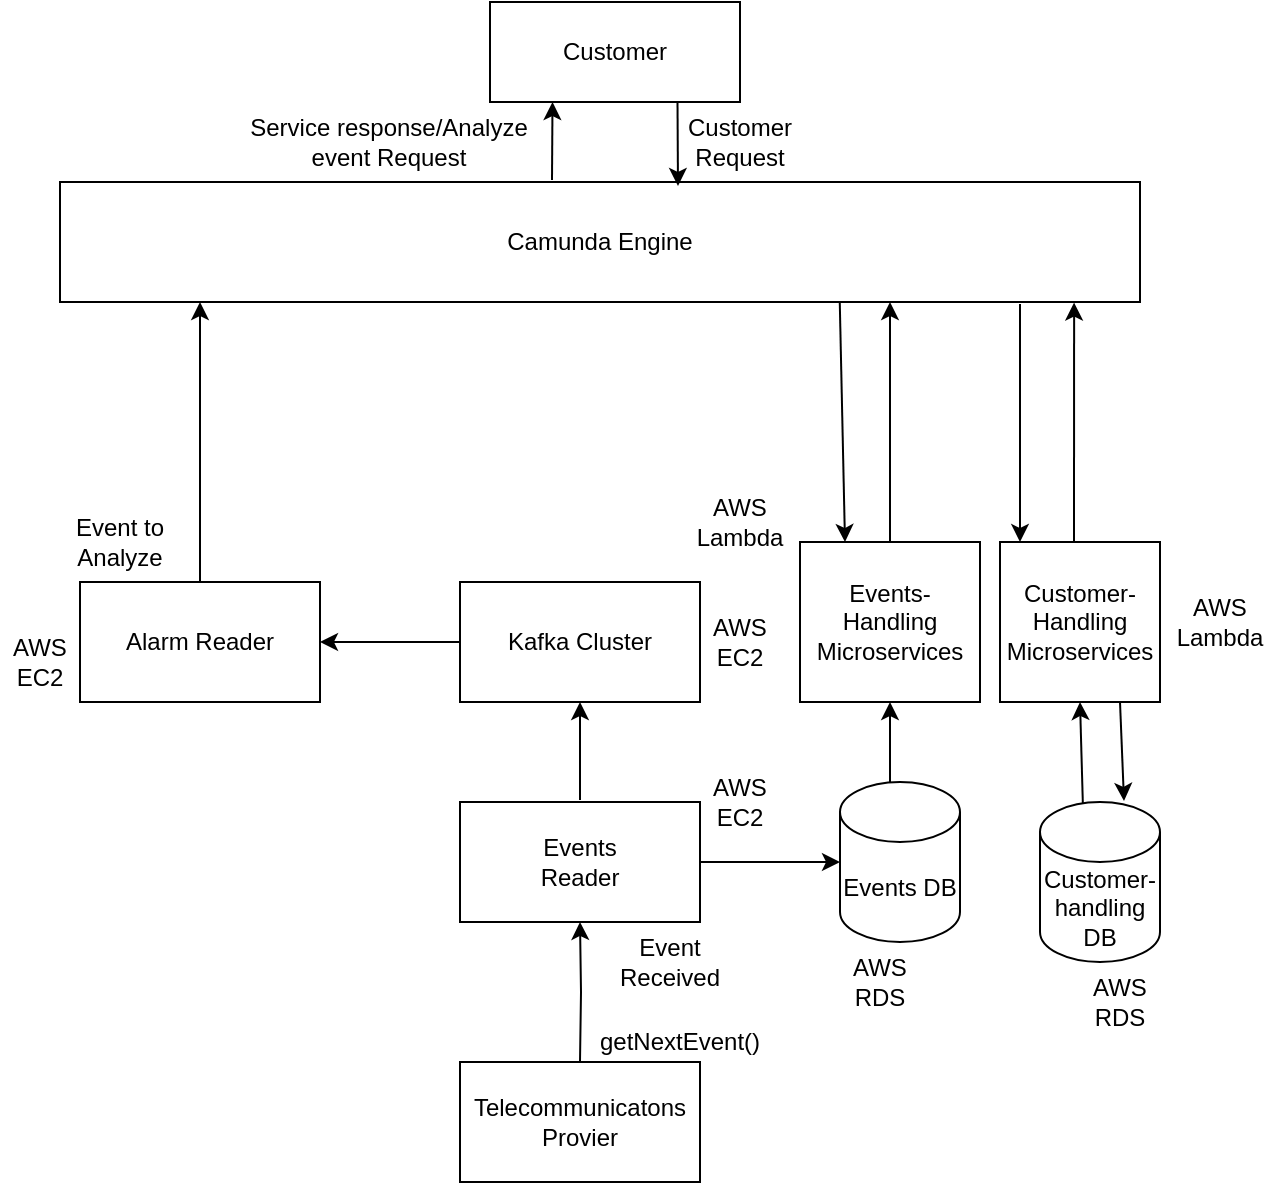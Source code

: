 <mxfile version="14.7.2" type="device"><diagram id="jyJK9i2zoOOL23s_0khu" name="Page-1"><mxGraphModel dx="850" dy="400" grid="1" gridSize="10" guides="1" tooltips="1" connect="1" arrows="1" fold="1" page="1" pageScale="1" pageWidth="850" pageHeight="1100" math="0" shadow="0"><root><mxCell id="0"/><mxCell id="1" parent="0"/><mxCell id="d79dZpPwP49Rvx1lsq14-1" value="" style="rounded=0;whiteSpace=wrap;html=1;" vertex="1" parent="1"><mxGeometry x="410" y="660" width="120" height="60" as="geometry"/></mxCell><mxCell id="d79dZpPwP49Rvx1lsq14-6" style="edgeStyle=orthogonalEdgeStyle;rounded=0;orthogonalLoop=1;jettySize=auto;html=1;entryX=0.5;entryY=1;entryDx=0;entryDy=0;" edge="1" parent="1" target="d79dZpPwP49Rvx1lsq14-5"><mxGeometry relative="1" as="geometry"><mxPoint x="470" y="660" as="sourcePoint"/></mxGeometry></mxCell><mxCell id="d79dZpPwP49Rvx1lsq14-3" value="Telecommunicatons Provier" style="text;html=1;strokeColor=none;fillColor=none;align=center;verticalAlign=middle;whiteSpace=wrap;rounded=0;" vertex="1" parent="1"><mxGeometry x="450" y="680" width="40" height="20" as="geometry"/></mxCell><mxCell id="d79dZpPwP49Rvx1lsq14-56" style="edgeStyle=orthogonalEdgeStyle;rounded=0;orthogonalLoop=1;jettySize=auto;html=1;entryX=0;entryY=0.5;entryDx=0;entryDy=0;entryPerimeter=0;" edge="1" parent="1" source="d79dZpPwP49Rvx1lsq14-5" target="d79dZpPwP49Rvx1lsq14-13"><mxGeometry relative="1" as="geometry"/></mxCell><mxCell id="d79dZpPwP49Rvx1lsq14-5" value="" style="rounded=0;whiteSpace=wrap;html=1;" vertex="1" parent="1"><mxGeometry x="410" y="530" width="120" height="60" as="geometry"/></mxCell><mxCell id="d79dZpPwP49Rvx1lsq14-7" value="Events Reader" style="text;html=1;strokeColor=none;fillColor=none;align=center;verticalAlign=middle;whiteSpace=wrap;rounded=0;" vertex="1" parent="1"><mxGeometry x="450" y="550" width="40" height="20" as="geometry"/></mxCell><mxCell id="d79dZpPwP49Rvx1lsq14-8" value="getNextEvent()" style="text;html=1;strokeColor=none;fillColor=none;align=center;verticalAlign=middle;whiteSpace=wrap;rounded=0;" vertex="1" parent="1"><mxGeometry x="500" y="640" width="40" height="20" as="geometry"/></mxCell><mxCell id="d79dZpPwP49Rvx1lsq14-9" value="Event Received" style="text;html=1;strokeColor=none;fillColor=none;align=center;verticalAlign=middle;whiteSpace=wrap;rounded=0;" vertex="1" parent="1"><mxGeometry x="480" y="600" width="70" height="20" as="geometry"/></mxCell><mxCell id="d79dZpPwP49Rvx1lsq14-11" value="Kafka Cluster" style="rounded=0;whiteSpace=wrap;html=1;" vertex="1" parent="1"><mxGeometry x="410" y="420" width="120" height="60" as="geometry"/></mxCell><mxCell id="d79dZpPwP49Rvx1lsq14-12" value="" style="endArrow=classic;html=1;" edge="1" parent="1"><mxGeometry width="50" height="50" relative="1" as="geometry"><mxPoint x="470" y="529" as="sourcePoint"/><mxPoint x="470" y="480" as="targetPoint"/></mxGeometry></mxCell><mxCell id="d79dZpPwP49Rvx1lsq14-13" value="Events DB" style="shape=cylinder3;whiteSpace=wrap;html=1;boundedLbl=1;backgroundOutline=1;size=15;" vertex="1" parent="1"><mxGeometry x="600" y="520" width="60" height="80" as="geometry"/></mxCell><mxCell id="d79dZpPwP49Rvx1lsq14-22" value="" style="rounded=0;whiteSpace=wrap;html=1;" vertex="1" parent="1"><mxGeometry x="220" y="420" width="120" height="60" as="geometry"/></mxCell><mxCell id="d79dZpPwP49Rvx1lsq14-25" value="" style="endArrow=classic;html=1;exitX=0;exitY=0.5;exitDx=0;exitDy=0;entryX=1;entryY=0.5;entryDx=0;entryDy=0;" edge="1" parent="1" source="d79dZpPwP49Rvx1lsq14-11" target="d79dZpPwP49Rvx1lsq14-22"><mxGeometry width="50" height="50" relative="1" as="geometry"><mxPoint x="400" y="340" as="sourcePoint"/><mxPoint x="450" y="290" as="targetPoint"/></mxGeometry></mxCell><mxCell id="d79dZpPwP49Rvx1lsq14-26" value="Alarm Reader" style="text;html=1;strokeColor=none;fillColor=none;align=center;verticalAlign=middle;whiteSpace=wrap;rounded=0;" vertex="1" parent="1"><mxGeometry x="240" y="440" width="80" height="20" as="geometry"/></mxCell><mxCell id="d79dZpPwP49Rvx1lsq14-27" value="" style="endArrow=classic;html=1;exitX=0.5;exitY=0;exitDx=0;exitDy=0;" edge="1" parent="1" source="d79dZpPwP49Rvx1lsq14-22"><mxGeometry width="50" height="50" relative="1" as="geometry"><mxPoint x="400" y="440" as="sourcePoint"/><mxPoint x="280" y="280" as="targetPoint"/></mxGeometry></mxCell><mxCell id="d79dZpPwP49Rvx1lsq14-28" value="Camunda Engine" style="rounded=0;whiteSpace=wrap;html=1;" vertex="1" parent="1"><mxGeometry x="210" y="220" width="540" height="60" as="geometry"/></mxCell><mxCell id="d79dZpPwP49Rvx1lsq14-29" value="Event to Analyze" style="text;html=1;strokeColor=none;fillColor=none;align=center;verticalAlign=middle;whiteSpace=wrap;rounded=0;" vertex="1" parent="1"><mxGeometry x="200" y="390" width="80" height="20" as="geometry"/></mxCell><mxCell id="d79dZpPwP49Rvx1lsq14-32" value="Customer-Handling Microservices" style="whiteSpace=wrap;html=1;aspect=fixed;" vertex="1" parent="1"><mxGeometry x="680" y="400" width="80" height="80" as="geometry"/></mxCell><mxCell id="d79dZpPwP49Rvx1lsq14-33" value="" style="endArrow=classic;html=1;" edge="1" parent="1"><mxGeometry width="50" height="50" relative="1" as="geometry"><mxPoint x="690" y="281" as="sourcePoint"/><mxPoint x="690" y="400" as="targetPoint"/></mxGeometry></mxCell><mxCell id="d79dZpPwP49Rvx1lsq14-35" value="" style="endArrow=classic;html=1;entryX=0.939;entryY=1.005;entryDx=0;entryDy=0;entryPerimeter=0;" edge="1" parent="1" target="d79dZpPwP49Rvx1lsq14-28"><mxGeometry width="50" height="50" relative="1" as="geometry"><mxPoint x="717" y="400" as="sourcePoint"/><mxPoint x="740" y="280" as="targetPoint"/></mxGeometry></mxCell><mxCell id="d79dZpPwP49Rvx1lsq14-39" value="Customer" style="rounded=0;whiteSpace=wrap;html=1;" vertex="1" parent="1"><mxGeometry x="425" y="130" width="125" height="50" as="geometry"/></mxCell><mxCell id="d79dZpPwP49Rvx1lsq14-40" value="" style="endArrow=classic;html=1;entryX=0.25;entryY=1;entryDx=0;entryDy=0;" edge="1" parent="1" target="d79dZpPwP49Rvx1lsq14-39"><mxGeometry width="50" height="50" relative="1" as="geometry"><mxPoint x="456" y="219" as="sourcePoint"/><mxPoint x="540" y="260" as="targetPoint"/></mxGeometry></mxCell><mxCell id="d79dZpPwP49Rvx1lsq14-41" value="" style="endArrow=classic;html=1;exitX=0.75;exitY=1;exitDx=0;exitDy=0;" edge="1" parent="1" source="d79dZpPwP49Rvx1lsq14-39"><mxGeometry width="50" height="50" relative="1" as="geometry"><mxPoint x="490" y="310" as="sourcePoint"/><mxPoint x="519" y="222" as="targetPoint"/></mxGeometry></mxCell><mxCell id="d79dZpPwP49Rvx1lsq14-43" value="Service response/Analyze event Request" style="text;html=1;strokeColor=none;fillColor=none;align=center;verticalAlign=middle;whiteSpace=wrap;rounded=0;" vertex="1" parent="1"><mxGeometry x="297.5" y="190" width="152.5" height="20" as="geometry"/></mxCell><mxCell id="d79dZpPwP49Rvx1lsq14-44" value="Customer Request" style="text;html=1;strokeColor=none;fillColor=none;align=center;verticalAlign=middle;whiteSpace=wrap;rounded=0;" vertex="1" parent="1"><mxGeometry x="530" y="190" width="40" height="20" as="geometry"/></mxCell><mxCell id="d79dZpPwP49Rvx1lsq14-45" value="AWS Lambda" style="text;html=1;strokeColor=none;fillColor=none;align=center;verticalAlign=middle;whiteSpace=wrap;rounded=0;" vertex="1" parent="1"><mxGeometry x="770" y="430" width="40" height="20" as="geometry"/></mxCell><mxCell id="d79dZpPwP49Rvx1lsq14-46" value="AWS EC2" style="text;html=1;strokeColor=none;fillColor=none;align=center;verticalAlign=middle;whiteSpace=wrap;rounded=0;" vertex="1" parent="1"><mxGeometry x="530" y="520" width="40" height="20" as="geometry"/></mxCell><mxCell id="d79dZpPwP49Rvx1lsq14-47" value="AWS EC2" style="text;html=1;strokeColor=none;fillColor=none;align=center;verticalAlign=middle;whiteSpace=wrap;rounded=0;" vertex="1" parent="1"><mxGeometry x="530" y="440" width="40" height="20" as="geometry"/></mxCell><mxCell id="d79dZpPwP49Rvx1lsq14-49" value="AWS EC2" style="text;html=1;strokeColor=none;fillColor=none;align=center;verticalAlign=middle;whiteSpace=wrap;rounded=0;" vertex="1" parent="1"><mxGeometry x="180" y="450" width="40" height="20" as="geometry"/></mxCell><mxCell id="d79dZpPwP49Rvx1lsq14-50" value="AWS RDS" style="text;html=1;strokeColor=none;fillColor=none;align=center;verticalAlign=middle;whiteSpace=wrap;rounded=0;" vertex="1" parent="1"><mxGeometry x="600" y="610" width="40" height="20" as="geometry"/></mxCell><mxCell id="d79dZpPwP49Rvx1lsq14-51" value="Events-Handling Microservices" style="rounded=0;whiteSpace=wrap;html=1;" vertex="1" parent="1"><mxGeometry x="580" y="400" width="90" height="80" as="geometry"/></mxCell><mxCell id="d79dZpPwP49Rvx1lsq14-54" value="Customer-handling DB" style="shape=cylinder3;whiteSpace=wrap;html=1;boundedLbl=1;backgroundOutline=1;size=15;" vertex="1" parent="1"><mxGeometry x="700" y="530" width="60" height="80" as="geometry"/></mxCell><mxCell id="d79dZpPwP49Rvx1lsq14-55" value="" style="endArrow=classic;html=1;entryX=0.5;entryY=1;entryDx=0;entryDy=0;" edge="1" parent="1" target="d79dZpPwP49Rvx1lsq14-51"><mxGeometry width="50" height="50" relative="1" as="geometry"><mxPoint x="625" y="520" as="sourcePoint"/><mxPoint x="540" y="400" as="targetPoint"/></mxGeometry></mxCell><mxCell id="d79dZpPwP49Rvx1lsq14-57" value="" style="endArrow=classic;html=1;exitX=0.357;exitY=0.007;exitDx=0;exitDy=0;exitPerimeter=0;" edge="1" parent="1" source="d79dZpPwP49Rvx1lsq14-54"><mxGeometry width="50" height="50" relative="1" as="geometry"><mxPoint x="720" y="540" as="sourcePoint"/><mxPoint x="720" y="480" as="targetPoint"/></mxGeometry></mxCell><mxCell id="d79dZpPwP49Rvx1lsq14-58" value="" style="endArrow=classic;html=1;exitX=0.75;exitY=1;exitDx=0;exitDy=0;entryX=0.7;entryY=-0.007;entryDx=0;entryDy=0;entryPerimeter=0;" edge="1" parent="1" source="d79dZpPwP49Rvx1lsq14-32" target="d79dZpPwP49Rvx1lsq14-54"><mxGeometry width="50" height="50" relative="1" as="geometry"><mxPoint x="490" y="450" as="sourcePoint"/><mxPoint x="540" y="400" as="targetPoint"/></mxGeometry></mxCell><mxCell id="d79dZpPwP49Rvx1lsq14-60" value="" style="endArrow=classic;html=1;exitX=0.722;exitY=1;exitDx=0;exitDy=0;exitPerimeter=0;entryX=0.25;entryY=0;entryDx=0;entryDy=0;" edge="1" parent="1" source="d79dZpPwP49Rvx1lsq14-28" target="d79dZpPwP49Rvx1lsq14-51"><mxGeometry width="50" height="50" relative="1" as="geometry"><mxPoint x="490" y="450" as="sourcePoint"/><mxPoint x="540" y="400" as="targetPoint"/></mxGeometry></mxCell><mxCell id="d79dZpPwP49Rvx1lsq14-61" value="" style="endArrow=classic;html=1;exitX=0.5;exitY=0;exitDx=0;exitDy=0;" edge="1" parent="1" source="d79dZpPwP49Rvx1lsq14-51"><mxGeometry width="50" height="50" relative="1" as="geometry"><mxPoint x="490" y="570" as="sourcePoint"/><mxPoint x="625" y="280" as="targetPoint"/></mxGeometry></mxCell><mxCell id="d79dZpPwP49Rvx1lsq14-62" value="AWS RDS" style="text;html=1;strokeColor=none;fillColor=none;align=center;verticalAlign=middle;whiteSpace=wrap;rounded=0;" vertex="1" parent="1"><mxGeometry x="720" y="620" width="40" height="20" as="geometry"/></mxCell><mxCell id="d79dZpPwP49Rvx1lsq14-64" value="AWS Lambda" style="text;html=1;strokeColor=none;fillColor=none;align=center;verticalAlign=middle;whiteSpace=wrap;rounded=0;" vertex="1" parent="1"><mxGeometry x="530" y="380" width="40" height="20" as="geometry"/></mxCell></root></mxGraphModel></diagram></mxfile>